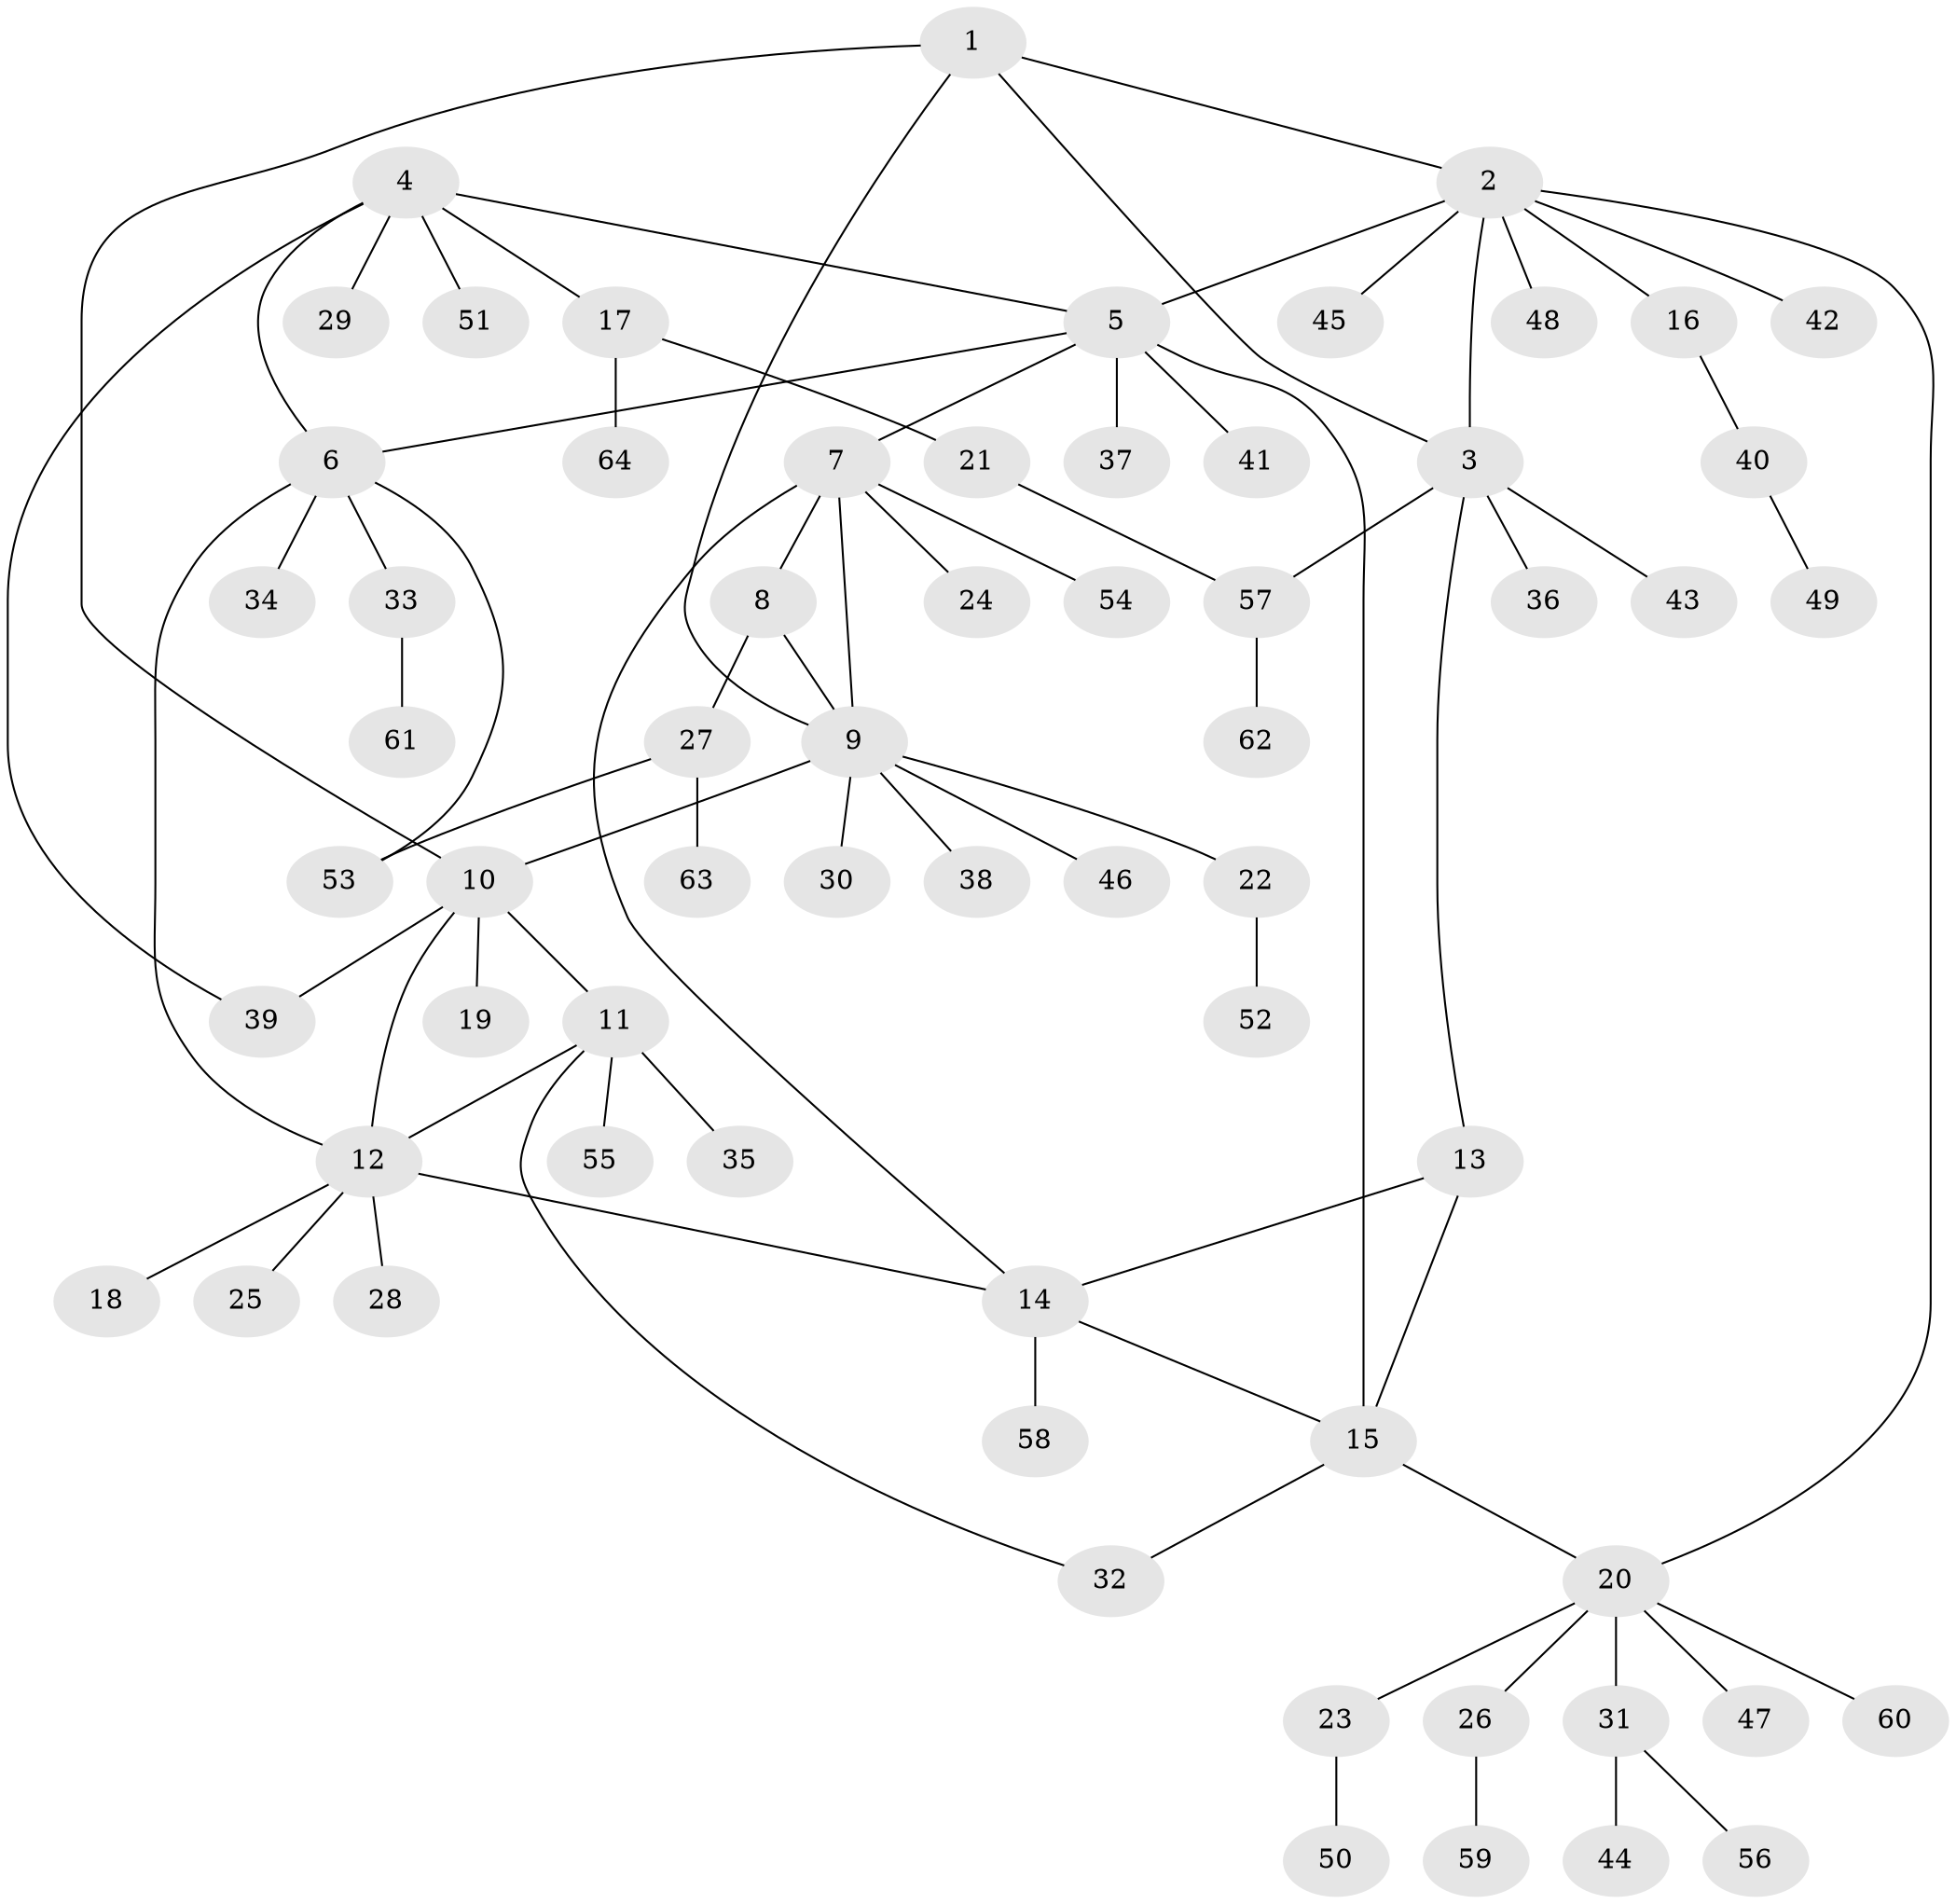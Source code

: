 // coarse degree distribution, {1: 0.631578947368421, 2: 0.15789473684210525, 5: 0.10526315789473684, 7: 0.05263157894736842, 9: 0.05263157894736842}
// Generated by graph-tools (version 1.1) at 2025/58/03/04/25 21:58:09]
// undirected, 64 vertices, 79 edges
graph export_dot {
graph [start="1"]
  node [color=gray90,style=filled];
  1;
  2;
  3;
  4;
  5;
  6;
  7;
  8;
  9;
  10;
  11;
  12;
  13;
  14;
  15;
  16;
  17;
  18;
  19;
  20;
  21;
  22;
  23;
  24;
  25;
  26;
  27;
  28;
  29;
  30;
  31;
  32;
  33;
  34;
  35;
  36;
  37;
  38;
  39;
  40;
  41;
  42;
  43;
  44;
  45;
  46;
  47;
  48;
  49;
  50;
  51;
  52;
  53;
  54;
  55;
  56;
  57;
  58;
  59;
  60;
  61;
  62;
  63;
  64;
  1 -- 2;
  1 -- 3;
  1 -- 9;
  1 -- 10;
  2 -- 3;
  2 -- 5;
  2 -- 16;
  2 -- 20;
  2 -- 42;
  2 -- 45;
  2 -- 48;
  3 -- 13;
  3 -- 36;
  3 -- 43;
  3 -- 57;
  4 -- 5;
  4 -- 6;
  4 -- 17;
  4 -- 29;
  4 -- 39;
  4 -- 51;
  5 -- 6;
  5 -- 7;
  5 -- 15;
  5 -- 37;
  5 -- 41;
  6 -- 12;
  6 -- 33;
  6 -- 34;
  6 -- 53;
  7 -- 8;
  7 -- 9;
  7 -- 14;
  7 -- 24;
  7 -- 54;
  8 -- 9;
  8 -- 27;
  9 -- 10;
  9 -- 22;
  9 -- 30;
  9 -- 38;
  9 -- 46;
  10 -- 11;
  10 -- 12;
  10 -- 19;
  10 -- 39;
  11 -- 12;
  11 -- 32;
  11 -- 35;
  11 -- 55;
  12 -- 14;
  12 -- 18;
  12 -- 25;
  12 -- 28;
  13 -- 14;
  13 -- 15;
  14 -- 15;
  14 -- 58;
  15 -- 20;
  15 -- 32;
  16 -- 40;
  17 -- 21;
  17 -- 64;
  20 -- 23;
  20 -- 26;
  20 -- 31;
  20 -- 47;
  20 -- 60;
  21 -- 57;
  22 -- 52;
  23 -- 50;
  26 -- 59;
  27 -- 53;
  27 -- 63;
  31 -- 44;
  31 -- 56;
  33 -- 61;
  40 -- 49;
  57 -- 62;
}
